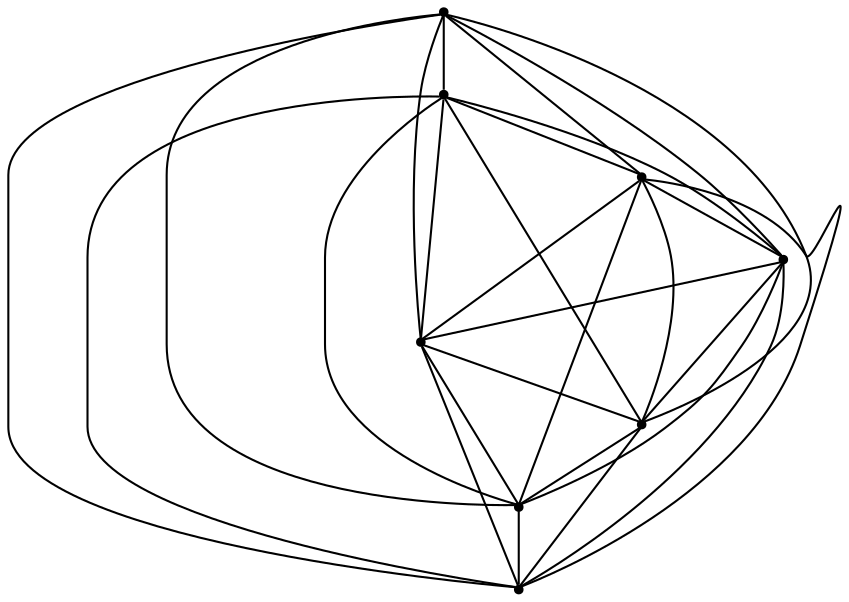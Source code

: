 graph {
  node [shape=point,comment="{\"directed\":false,\"doi\":\"10.4230/LIPIcs.GD.2024.34\",\"figure\":\"10 (2)\"}"]

  v0 [pos="975.0726746236697,713.2921305482369"]
  v1 [pos="975.0726746236696,579.9540483203859"]
  v2 [pos="908.387641236001,646.6230894343114"]
  v3 [pos="775.0176380564671,513.2850707870127"]
  v4 [pos="574.9625378934609,713.2921305482369"]
  v5 [pos="775.0176380564671,779.9612193475765"]
  v6 [pos="574.9625378934609,579.9540483203859"]
  v7 [pos="641.6475712811297,646.6230894343114"]

  v0 -- v7 [id="-1",pos="975.0726746236697,713.2921305482369 1086.515989435868,621.2430046032102 1083.5984683485146,541.0609979864829 1033.7763710599054,495.6218847387173 983.9502036398638,450.1827714909516 887.223530149999,439.49488066448714 804.9509109092769,458.5663759442292 722.6823617999873,477.6420675404172 654.8720642628803,526.4812779787054 641.6475712811297,646.6230894343114"]
  v4 -- v6 [id="-2",pos="574.9625378934609,713.2921305482369 574.9625378934609,579.9540483203859 574.9625378934609,579.9540483203859 574.9625378934609,579.9540483203859"]
  v7 -- v6 [id="-3",pos="641.6475712811297,646.6230894343114 574.9625378934609,579.9540483203859 574.9625378934609,579.9540483203859 574.9625378934609,579.9540483203859"]
  v7 -- v2 [id="-4",pos="641.6475712811297,646.6230894343114 908.387641236001,646.6230894343114 908.387641236001,646.6230894343114 908.387641236001,646.6230894343114"]
  v7 -- v3 [id="-5",pos="641.6475712811297,646.6230894343114 775.0176380564671,513.2850707870127 775.0176380564671,513.2850707870127 775.0176380564671,513.2850707870127"]
  v5 -- v7 [id="-6",pos="775.0176380564671,779.9612193475765 641.6475712811297,646.6230894343114 641.6475712811297,646.6230894343114 641.6475712811297,646.6230894343114"]
  v5 -- v2 [id="-7",pos="775.0176380564671,779.9612193475765 908.387641236001,646.6230894343114 908.387641236001,646.6230894343114 908.387641236001,646.6230894343114"]
  v5 -- v0 [id="-8",pos="775.0176380564671,779.9612193475765 975.0726746236697,713.2921305482369 975.0726746236697,713.2921305482369 975.0726746236697,713.2921305482369"]
  v5 -- v3 [id="-9",pos="775.0176380564671,779.9612193475765 775.0176380564671,513.2850707870127 775.0176380564671,513.2850707870127 775.0176380564671,513.2850707870127"]
  v3 -- v2 [id="-10",pos="775.0176380564671,513.2850707870127 908.387641236001,646.6230894343114 908.387641236001,646.6230894343114 908.387641236001,646.6230894343114"]
  v3 -- v1 [id="-11",pos="775.0176380564671,513.2850707870127 975.0726746236696,579.9540483203859 975.0726746236696,579.9540483203859 975.0726746236696,579.9540483203859"]
  v2 -- v1 [id="-12",pos="908.387641236001,646.6230894343114 975.0726746236696,579.9540483203859 975.0726746236696,579.9540483203859 975.0726746236696,579.9540483203859"]
  v0 -- v1 [id="-13",pos="975.0726746236697,713.2921305482369 975.0726746236696,579.9540483203859 975.0726746236696,579.9540483203859 975.0726746236696,579.9540483203859"]
  v4 -- v2 [id="-14",pos="574.9625378934609,713.2921305482369 463.5193502728698,621.2430046032102 466.4368077644196,541.0609979864829 516.258873255127,495.6218847387173 566.0850724730703,450.1827714909516 662.8117459629353,439.49488066448714 745.0843652036573,458.5663759442292 827.352914312947,477.6420675404172 895.1632118500539,526.4812779787054 908.387641236001,646.6230894343114"]
  v4 -- v7 [id="-15",pos="574.9625378934609,713.2921305482369 541.1323685773878,609.5801060086087 541.861748849226,572.403794164922 560.0876066158912,558.9199485550323 578.3175981097922,545.4361665256947 614.0441306943236,555.6407179942605 641.6475712811297,646.6230894343114"]
  v6 -- v0 [id="-16",pos="574.9625378934609,579.9540483203859 614.0441306943236,428.8028571021289 797.0528844605999,387.9805820725245 943.2431656940089,420.05252002370537 1089.4291860085746,452.12865429133205 1198.8009947091161,557.0990651202962 975.0726746236697,713.2921305482369"]
  v7 -- v1 [id="-17",pos="641.6475712811297,646.6230894343114 685.4971322675829,538.1442401538592 734.3481216347541,495.8677507341125 790.488589205662,492.2217875481947 846.6331905038058,488.5758243622769 910.0673336014901,523.5645201460816 975.0726746236696,579.9540483203859"]
  v6 -- v3 [id="-18",pos="574.9625378934609,579.9540483203859 775.0176380564671,513.2850707870127 775.0176380564671,513.2850707870127 775.0176380564671,513.2850707870127"]
  v6 -- v2 [id="-19",pos="574.9625378934609,579.9540483203859 639.9679425114441,523.5645201460816 703.4020856091283,488.5758243622769 759.5466869072723,492.2217875481947 815.6871544781801,495.8677507341125 864.5381438453514,538.1442401538592 908.387641236001,646.6230894343114"]
  v5 -- v1 [id="-20",pos="775.0176380564671,779.9612193475765 1041.757771607142,824.4085872468359 1108.4428049948108,757.7395143426344 975.0726746236696,579.9540483203859"]
  v3 -- v4 [id="-21",pos="775.0176380564671,513.2850707870127 508.27750450579214,468.83762341206307 441.5924711181234,535.5066645259885 574.9625378934609,713.2921305482369"]
  v3 -- v0 [id="-22",pos="775.0176380564671,513.2850707870127 1041.757771607142,468.83762341206307 1108.4428049948108,535.5066645259885 975.0726746236697,713.2921305482369"]
  v4 -- v0 [id="-23",pos="574.9625378934609,713.2921305482369 708.3326046687984,891.0776283607614 841.7026714441358,891.0776283607614 975.0726746236697,713.2921305482369"]
  v4 -- v5 [id="-24",pos="574.9625378934609,713.2921305482369 775.0176380564671,779.9612193475765 775.0176380564671,779.9612193475765 775.0176380564671,779.9612193475765"]
  v5 -- v6 [id="-25",pos="775.0176380564671,779.9612193475765 508.27750450579214,824.4085872468359 441.5924711181234,757.7395143426344 574.9625378934609,579.9540483203859"]
  v2 -- v0 [id="-26",pos="908.387641236001,646.6230894343114 935.9911454186106,555.6407179942605 971.7176780031419,545.4361665256947 989.9476694970431,558.9199485550323 1008.1735272637081,572.403794164922 1008.9029075355464,609.5801060086087 975.0726746236697,713.2921305482369"]
  v4 -- v1 [id="-27",pos="574.9625378934609,713.2921305482369 641.7517412074764,879.2938949266852 793.4101804244477,900.4321396365585 921.370406568152,860.3390381699719 1049.33069630766,820.2459367033853 1153.5968431053332,718.9256853767847 975.0726746236696,579.9540483203859"]
  v6 -- v1 [id="-28",pos="574.9625378934609,579.9540483203859 708.3326046687984,402.1685822981375 841.7026714441358,402.1685822981375 975.0726746236696,579.9540483203859"]
}